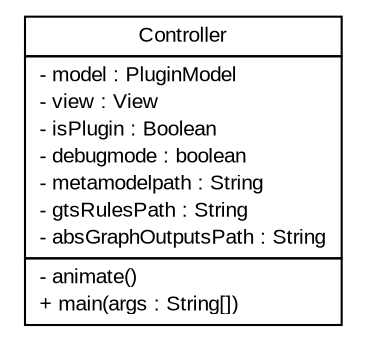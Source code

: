 #!/usr/local/bin/dot
#
# Class diagram 
# Generated by UMLGraph version 5.2 (http://www.umlgraph.org/)
#

digraph G {
	edge [fontname="arial",fontsize=10,labelfontname="arial",labelfontsize=10];
	node [fontname="arial",fontsize=10,shape=plaintext];
	nodesep=0.25;
	ranksep=0.5;
	// controller.Controller
	c1045 [label=<<table title="controller.Controller" border="0" cellborder="1" cellspacing="0" cellpadding="2" port="p" href="./Controller.html">
		<tr><td><table border="0" cellspacing="0" cellpadding="1">
<tr><td align="center" balign="center"> Controller </td></tr>
		</table></td></tr>
		<tr><td><table border="0" cellspacing="0" cellpadding="1">
<tr><td align="left" balign="left"> - model : PluginModel </td></tr>
<tr><td align="left" balign="left"> - view : View </td></tr>
<tr><td align="left" balign="left"> - isPlugin : Boolean </td></tr>
<tr><td align="left" balign="left"> - debugmode : boolean </td></tr>
<tr><td align="left" balign="left"> - metamodelpath : String </td></tr>
<tr><td align="left" balign="left"> - gtsRulesPath : String </td></tr>
<tr><td align="left" balign="left"> - absGraphOutputsPath : String </td></tr>
		</table></td></tr>
		<tr><td><table border="0" cellspacing="0" cellpadding="1">
<tr><td align="left" balign="left"> - animate() </td></tr>
<tr><td align="left" balign="left"> + main(args : String[]) </td></tr>
		</table></td></tr>
		</table>>, fontname="arial", fontcolor="black", fontsize=10.0];
}

